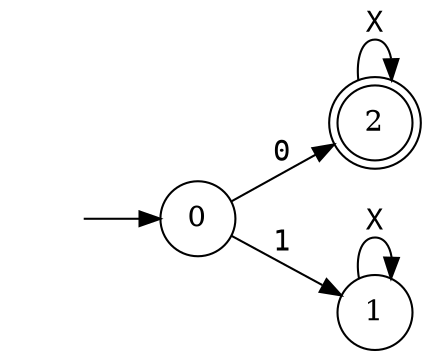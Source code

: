 digraph MONA_DFA {
 rankdir = LR;
 center = true;
 size = "7.5,10.5";
 edge [fontname = Courier];
 node [height = .5, width = .5];
 node [shape = doublecircle]; 2;
 node [shape = circle]; 0; 1;
 node [shape = box];
 init [shape = plaintext, label = ""];
 init -> 0;
 0 -> 1 [label="1"];
 0 -> 2 [label="0"];
 1 -> 1 [label="X"];
 2 -> 2 [label="X"];
}
